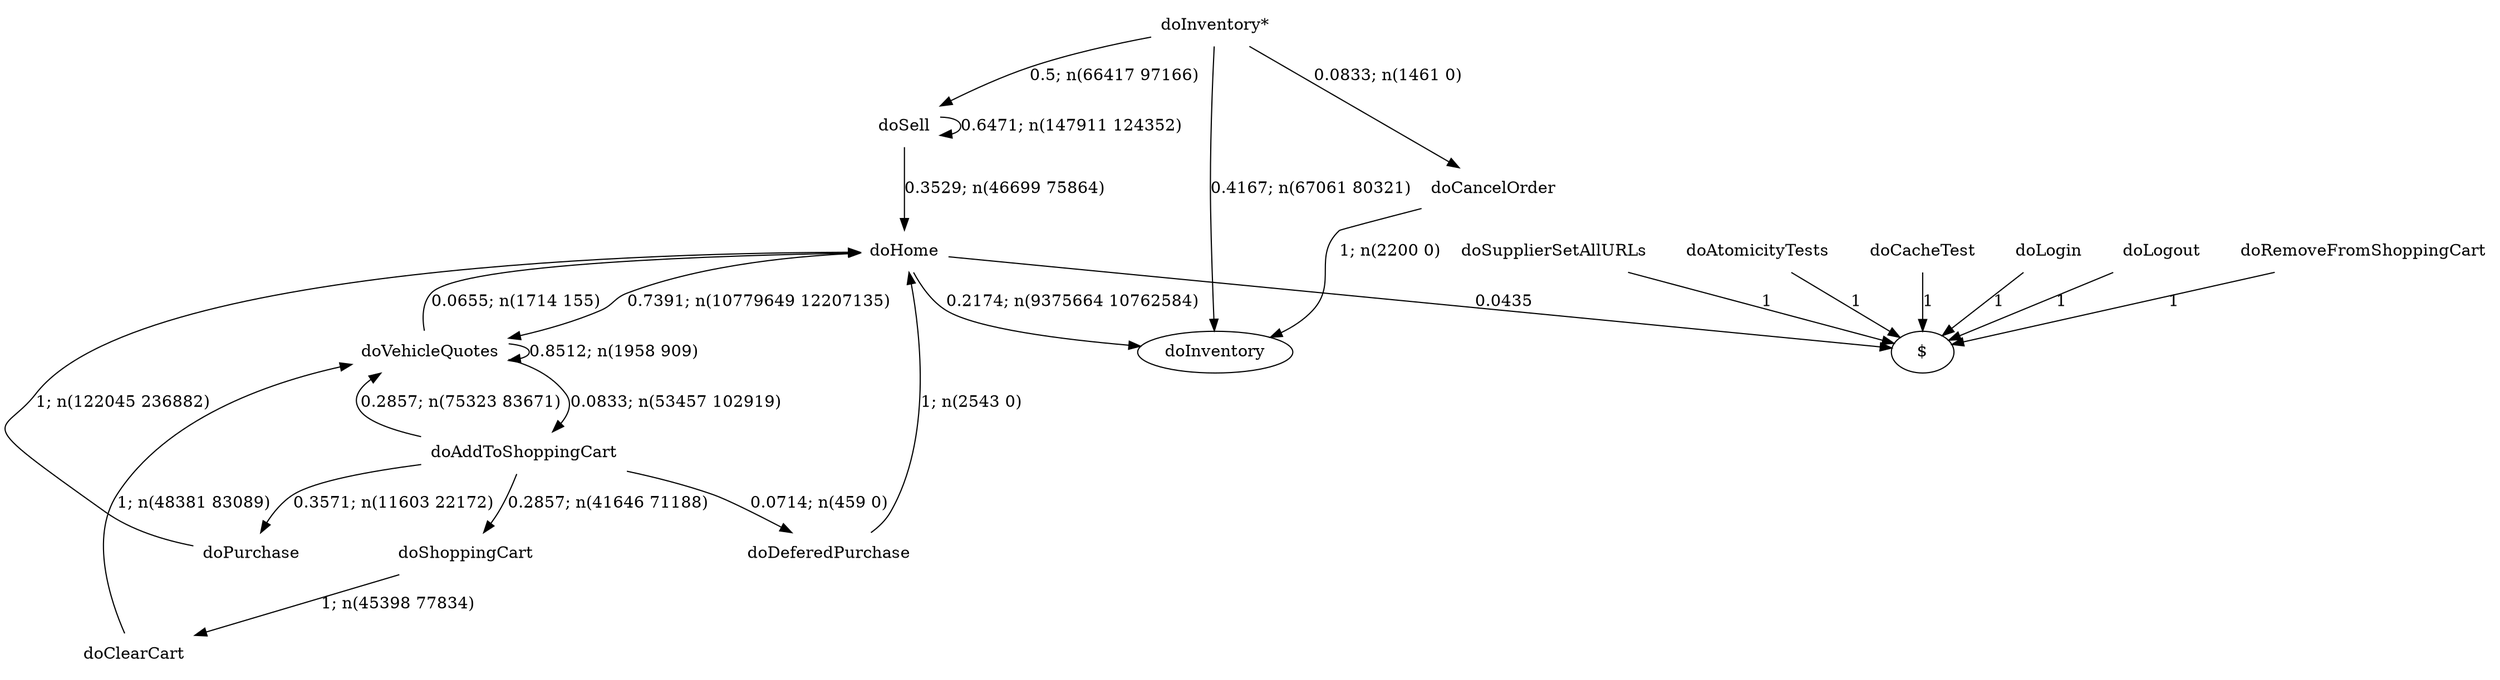 digraph G {"doInventory*" [label="doInventory*",shape=none];"doSupplierSetAllURLs" [label="doSupplierSetAllURLs",shape=none];"doAtomicityTests" [label="doAtomicityTests",shape=none];"doCacheTest" [label="doCacheTest",shape=none];"doLogin" [label="doLogin",shape=none];"doVehicleQuotes" [label="doVehicleQuotes",shape=none];"doAddToShoppingCart" [label="doAddToShoppingCart",shape=none];"doDeferedPurchase" [label="doDeferedPurchase",shape=none];"doHome" [label="doHome",shape=none];"doShoppingCart" [label="doShoppingCart",shape=none];"doClearCart" [label="doClearCart",shape=none];"doPurchase" [label="doPurchase",shape=none];"doSell" [label="doSell",shape=none];"doLogout" [label="doLogout",shape=none];"doCancelOrder" [label="doCancelOrder",shape=none];"doRemoveFromShoppingCart" [label="doRemoveFromShoppingCart",shape=none];"doInventory*"->"doInventory" [style=solid,label="0.4167; n(67061 80321)"];"doInventory*"->"doSell" [style=solid,label="0.5; n(66417 97166)"];"doInventory*"->"doCancelOrder" [style=solid,label="0.0833; n(1461 0)"];"doSupplierSetAllURLs"->"$" [style=solid,label="1"];"doAtomicityTests"->"$" [style=solid,label="1"];"doCacheTest"->"$" [style=solid,label="1"];"doLogin"->"$" [style=solid,label="1"];"doVehicleQuotes"->"doVehicleQuotes" [style=solid,label="0.8512; n(1958 909)"];"doVehicleQuotes"->"doAddToShoppingCart" [style=solid,label="0.0833; n(53457 102919)"];"doVehicleQuotes"->"doHome" [style=solid,label="0.0655; n(1714 155)"];"doAddToShoppingCart"->"doVehicleQuotes" [style=solid,label="0.2857; n(75323 83671)"];"doAddToShoppingCart"->"doDeferedPurchase" [style=solid,label="0.0714; n(459 0)"];"doAddToShoppingCart"->"doShoppingCart" [style=solid,label="0.2857; n(41646 71188)"];"doAddToShoppingCart"->"doPurchase" [style=solid,label="0.3571; n(11603 22172)"];"doDeferedPurchase"->"doHome" [style=solid,label="1; n(2543 0)"];"doHome"->"doInventory" [style=solid,label="0.2174; n(9375664 10762584)"];"doHome"->"doVehicleQuotes" [style=solid,label="0.7391; n(10779649 12207135)"];"doHome"->"$" [style=solid,label="0.0435"];"doShoppingCart"->"doClearCart" [style=solid,label="1; n(45398 77834)"];"doClearCart"->"doVehicleQuotes" [style=solid,label="1; n(48381 83089)"];"doPurchase"->"doHome" [style=solid,label="1; n(122045 236882)"];"doSell"->"doHome" [style=solid,label="0.3529; n(46699 75864)"];"doSell"->"doSell" [style=solid,label="0.6471; n(147911 124352)"];"doLogout"->"$" [style=solid,label="1"];"doCancelOrder"->"doInventory" [style=solid,label="1; n(2200 0)"];"doRemoveFromShoppingCart"->"$" [style=solid,label="1"];}